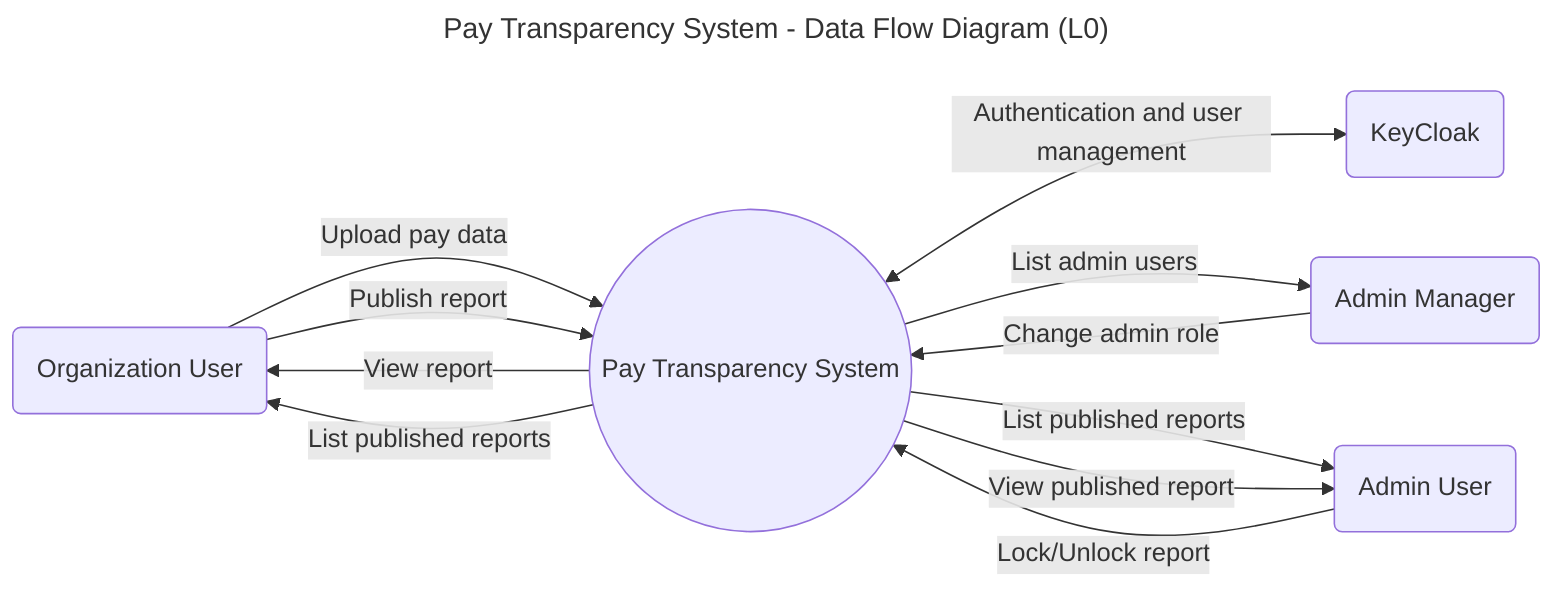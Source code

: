 ---
title: Pay Transparency System - Data Flow Diagram (L0)
---
flowchart LR    
    Org(Organization User) -->|"Upload pay data"| PT((Pay Transparency System))
    PT <-->|Authentication and user management| KeyCloak("KeyCloak")
    PT -->|View report| Org
    Org -->|"Publish report"| PT
    PT -->|List published reports| Org    
    
    PT -->|List admin users| AdminMgr(Admin Manager)
    AdminMgr -->|Change admin role| PT

    PT -->|List published reports| AdminUser(Admin User)
    PT -->|View published report| AdminUser(Admin User)
    AdminUser -->|Lock/Unlock report| PT
    
    %%TODO: Include data flows for "Announcements", "Analytics" and "Dashboard" when then
    %%are implemented